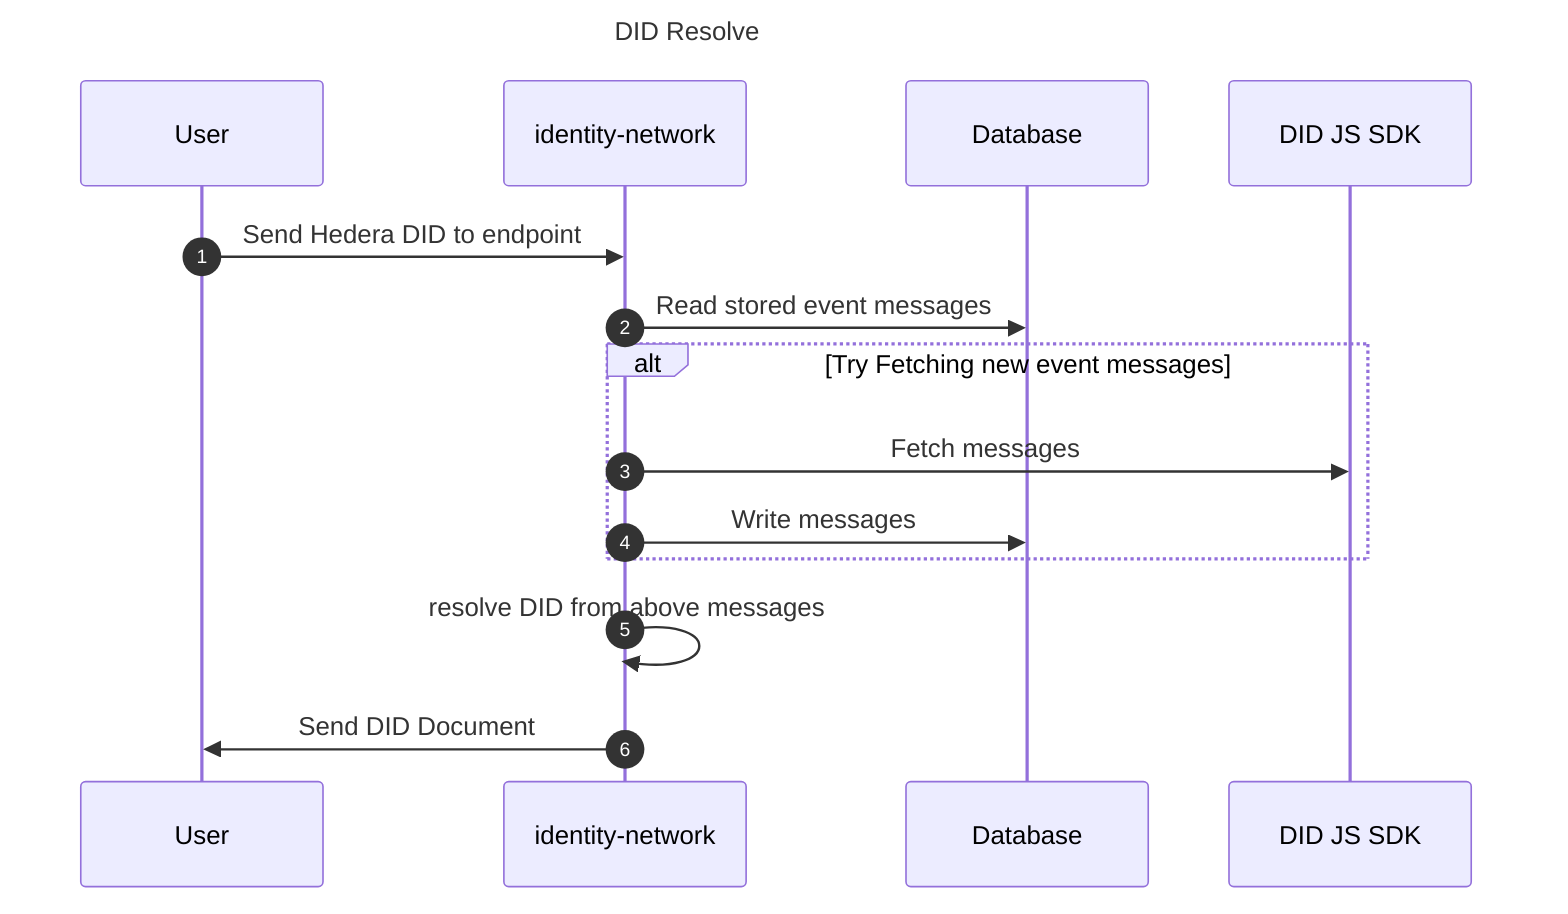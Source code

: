 sequenceDiagram
Title: DID Resolve

  autonumber
  participant user as User
  participant App as identity-network 
  participant DB as Database
  participant SDK as DID JS SDK


user ->> App: Send Hedera DID to endpoint
App ->> DB: Read stored event messages
alt Try Fetching new event messages 
App ->> SDK: Fetch messages 
App ->> DB: Write messages 
end
App ->> App: resolve DID from above messages
App ->> user: Send DID Document